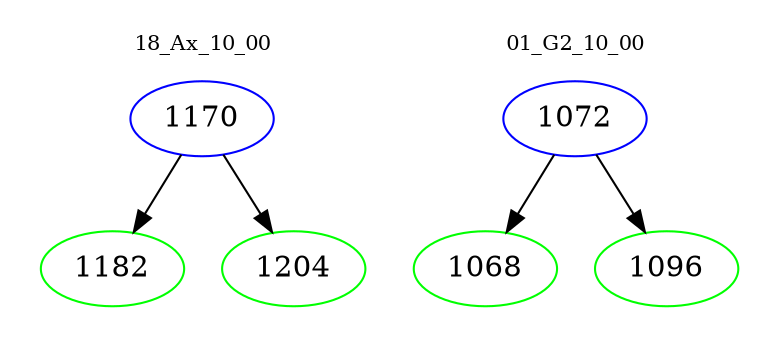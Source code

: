 digraph{
subgraph cluster_0 {
color = white
label = "18_Ax_10_00";
fontsize=10;
T0_1170 [label="1170", color="blue"]
T0_1170 -> T0_1182 [color="black"]
T0_1182 [label="1182", color="green"]
T0_1170 -> T0_1204 [color="black"]
T0_1204 [label="1204", color="green"]
}
subgraph cluster_1 {
color = white
label = "01_G2_10_00";
fontsize=10;
T1_1072 [label="1072", color="blue"]
T1_1072 -> T1_1068 [color="black"]
T1_1068 [label="1068", color="green"]
T1_1072 -> T1_1096 [color="black"]
T1_1096 [label="1096", color="green"]
}
}
